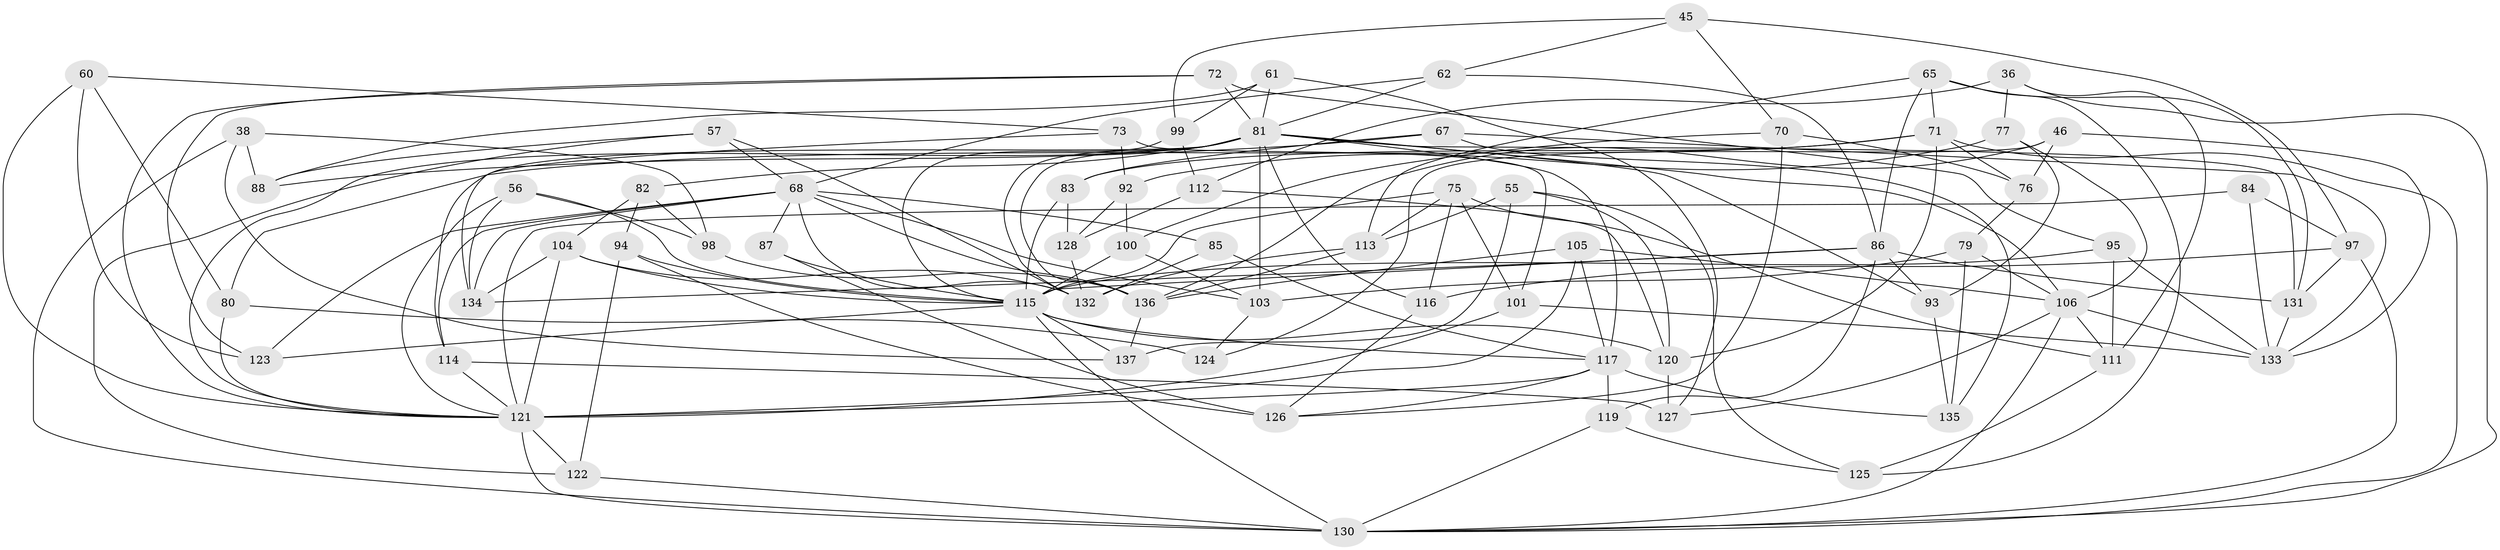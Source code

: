 // original degree distribution, {4: 1.0}
// Generated by graph-tools (version 1.1) at 2025/57/03/09/25 04:57:21]
// undirected, 68 vertices, 171 edges
graph export_dot {
graph [start="1"]
  node [color=gray90,style=filled];
  36;
  38;
  45;
  46;
  55;
  56;
  57;
  60;
  61;
  62;
  65 [super="+4"];
  67;
  68 [super="+25+40"];
  70;
  71 [super="+12"];
  72;
  73;
  75 [super="+34"];
  76;
  77;
  79;
  80 [super="+59"];
  81 [super="+23+39+49+42"];
  82;
  83;
  84;
  85 [super="+78"];
  86 [super="+8+16+35"];
  87;
  88;
  92;
  93;
  94;
  95;
  97 [super="+24"];
  98;
  99;
  100;
  101;
  103 [super="+47+63"];
  104 [super="+53"];
  105 [super="+14+96"];
  106 [super="+30+51+66"];
  111 [super="+108"];
  112;
  113 [super="+107+43"];
  114;
  115 [super="+26+50+37+69+41"];
  116;
  117 [super="+58+109"];
  119;
  120 [super="+31"];
  121 [super="+102"];
  122;
  123;
  124;
  125;
  126 [super="+13"];
  127;
  128;
  130 [super="+90+129"];
  131 [super="+44"];
  132 [super="+6+54+74"];
  133 [super="+18"];
  134 [super="+118"];
  135;
  136 [super="+1+48+110+91"];
  137;
  36 -- 111;
  36 -- 77;
  36 -- 112;
  36 -- 130;
  38 -- 137;
  38 -- 98;
  38 -- 88;
  38 -- 130;
  45 -- 99;
  45 -- 62;
  45 -- 70;
  45 -- 97;
  46 -- 76;
  46 -- 124;
  46 -- 136;
  46 -- 133;
  55 -- 125;
  55 -- 137;
  55 -- 120;
  55 -- 113;
  56 -- 98;
  56 -- 121;
  56 -- 115;
  56 -- 134;
  57 -- 88;
  57 -- 122;
  57 -- 132;
  57 -- 68;
  60 -- 80;
  60 -- 123;
  60 -- 73;
  60 -- 121;
  61 -- 127;
  61 -- 88;
  61 -- 81;
  61 -- 99;
  62 -- 86;
  62 -- 81;
  62 -- 68;
  65 -- 131;
  65 -- 113 [weight=2];
  65 -- 125;
  65 -- 71;
  65 -- 86;
  67 -- 88;
  67 -- 135;
  67 -- 83;
  67 -- 133;
  68 -- 114;
  68 -- 132;
  68 -- 136 [weight=2];
  68 -- 87;
  68 -- 85 [weight=2];
  68 -- 134;
  68 -- 103;
  68 -- 123;
  70 -- 126;
  70 -- 100;
  70 -- 76;
  71 -- 83;
  71 -- 130;
  71 -- 80 [weight=2];
  71 -- 120 [weight=2];
  71 -- 76;
  72 -- 95;
  72 -- 123;
  72 -- 81;
  72 -- 121;
  73 -- 134;
  73 -- 92;
  73 -- 101;
  75 -- 115 [weight=2];
  75 -- 101;
  75 -- 113;
  75 -- 116;
  75 -- 111;
  76 -- 79;
  77 -- 92;
  77 -- 93;
  77 -- 106;
  79 -- 135;
  79 -- 103;
  79 -- 106;
  80 -- 124 [weight=2];
  80 -- 121;
  81 -- 82;
  81 -- 136 [weight=3];
  81 -- 114;
  81 -- 131;
  81 -- 132 [weight=2];
  81 -- 103 [weight=4];
  81 -- 116;
  81 -- 117 [weight=3];
  81 -- 121;
  81 -- 93;
  81 -- 106;
  82 -- 98;
  82 -- 94;
  82 -- 104;
  83 -- 128;
  83 -- 115;
  84 -- 97 [weight=2];
  84 -- 133;
  84 -- 121;
  85 -- 117 [weight=3];
  85 -- 132;
  86 -- 131;
  86 -- 93;
  86 -- 134 [weight=2];
  86 -- 119;
  86 -- 115 [weight=3];
  87 -- 126 [weight=2];
  87 -- 115;
  92 -- 128;
  92 -- 100;
  93 -- 135;
  94 -- 122;
  94 -- 126;
  94 -- 115;
  95 -- 115;
  95 -- 133;
  95 -- 111;
  97 -- 116;
  97 -- 131;
  97 -- 130;
  98 -- 136;
  99 -- 112;
  99 -- 115;
  100 -- 103;
  100 -- 115;
  101 -- 133;
  101 -- 121;
  103 -- 124;
  104 -- 132 [weight=2];
  104 -- 115;
  104 -- 134;
  104 -- 121;
  105 -- 136 [weight=2];
  105 -- 117 [weight=3];
  105 -- 121 [weight=2];
  105 -- 106;
  106 -- 130 [weight=2];
  106 -- 111 [weight=2];
  106 -- 133;
  106 -- 127;
  111 -- 125;
  112 -- 120;
  112 -- 128;
  113 -- 136 [weight=2];
  113 -- 132 [weight=2];
  114 -- 127;
  114 -- 121;
  115 -- 130 [weight=3];
  115 -- 137;
  115 -- 117;
  115 -- 120;
  115 -- 123;
  116 -- 126;
  117 -- 135;
  117 -- 126;
  117 -- 119;
  117 -- 121;
  119 -- 125;
  119 -- 130;
  120 -- 127;
  121 -- 130;
  121 -- 122;
  122 -- 130;
  128 -- 132;
  131 -- 133 [weight=2];
  136 -- 137;
}
